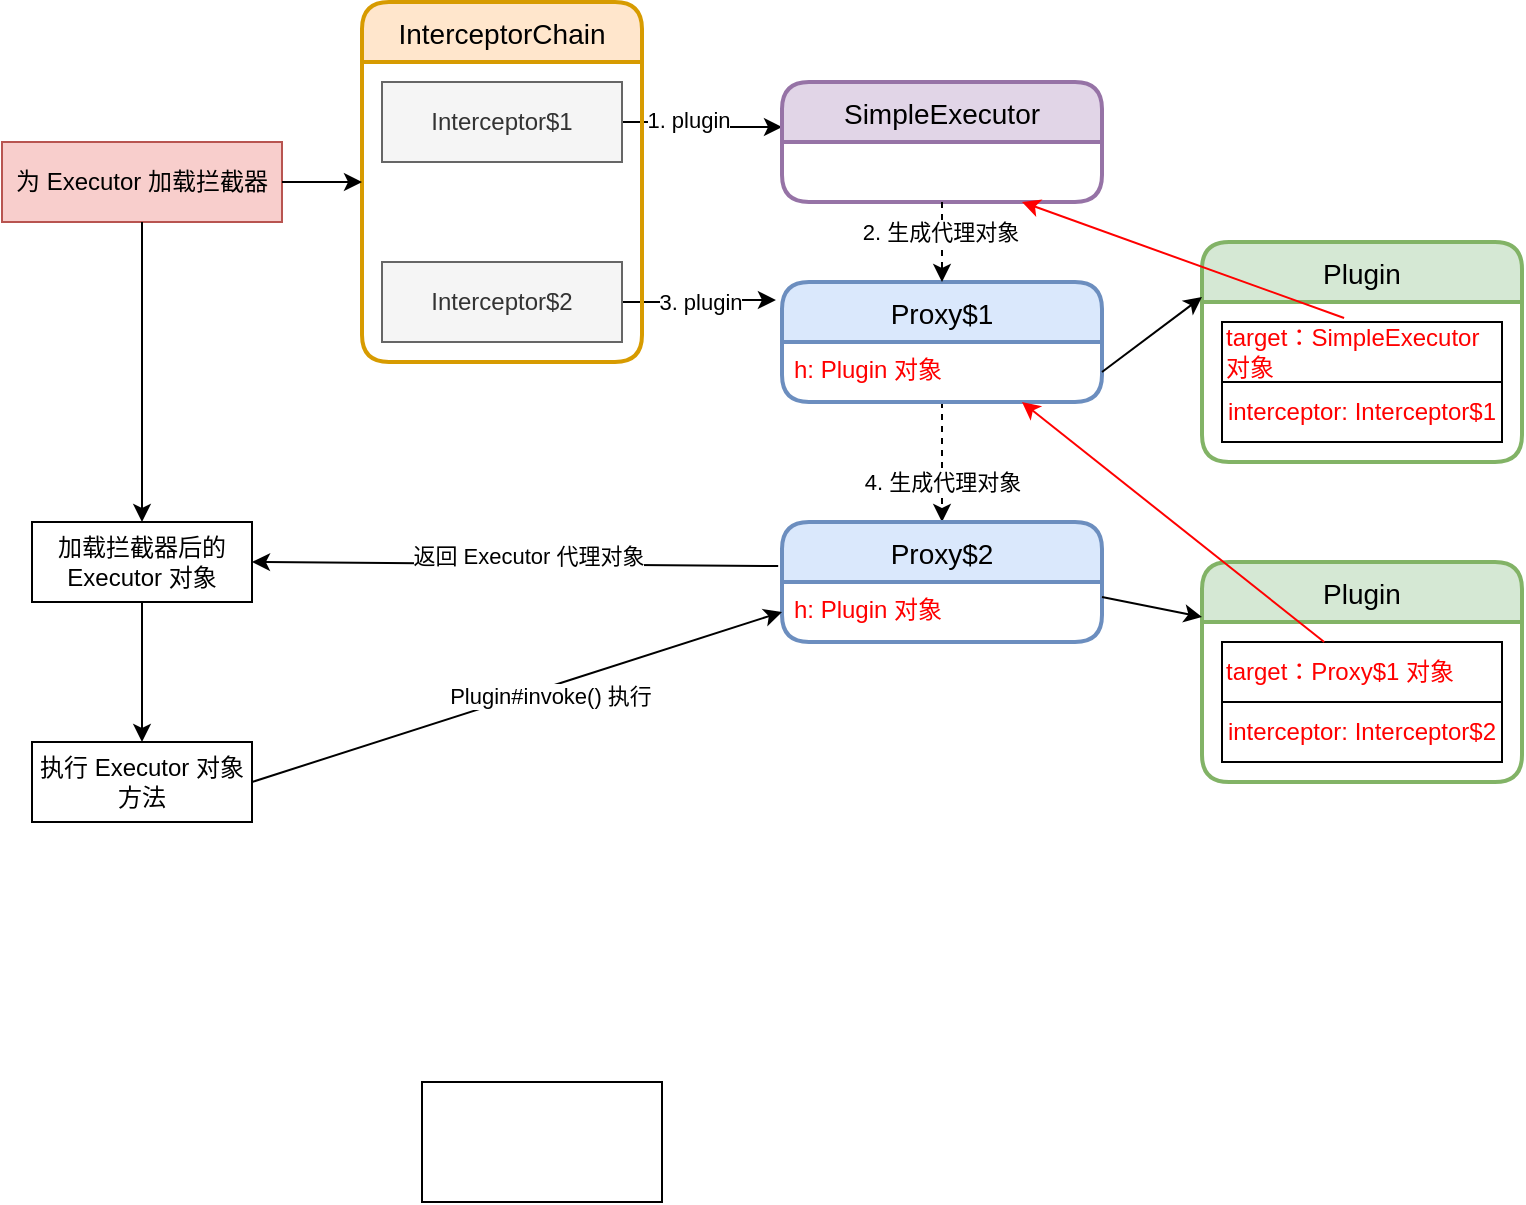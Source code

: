 <mxfile version="15.2.5" type="device"><diagram id="QY-BEr07iG2nazsXIPME" name="Page-1"><mxGraphModel dx="946" dy="557" grid="1" gridSize="10" guides="1" tooltips="1" connect="1" arrows="1" fold="1" page="1" pageScale="1" pageWidth="850" pageHeight="1100" math="0" shadow="0"><root><mxCell id="0"/><mxCell id="1" parent="0"/><mxCell id="ciR6bEEbF41Je5nemp7N-3" value="" style="edgeStyle=orthogonalEdgeStyle;rounded=0;orthogonalLoop=1;jettySize=auto;html=1;entryX=0;entryY=0.375;entryDx=0;entryDy=0;entryPerimeter=0;" edge="1" parent="1" source="ciR6bEEbF41Je5nemp7N-2" target="ciR6bEEbF41Je5nemp7N-16"><mxGeometry relative="1" as="geometry"><mxPoint x="380" y="220" as="targetPoint"/></mxGeometry></mxCell><mxCell id="ciR6bEEbF41Je5nemp7N-4" value="1. plugin" style="edgeLabel;html=1;align=center;verticalAlign=middle;resizable=0;points=[];" vertex="1" connectable="0" parent="ciR6bEEbF41Je5nemp7N-3"><mxGeometry x="-0.2" y="1" relative="1" as="geometry"><mxPoint as="offset"/></mxGeometry></mxCell><mxCell id="ciR6bEEbF41Je5nemp7N-2" value="Interceptor$1" style="rounded=0;whiteSpace=wrap;html=1;fillColor=#f5f5f5;strokeColor=#666666;fontColor=#333333;" vertex="1" parent="1"><mxGeometry x="230" y="200" width="120" height="40" as="geometry"/></mxCell><mxCell id="ciR6bEEbF41Je5nemp7N-15" value="" style="edgeStyle=orthogonalEdgeStyle;rounded=0;orthogonalLoop=1;jettySize=auto;html=1;fontColor=#000000;dashed=1;" edge="1" parent="1" source="ciR6bEEbF41Je5nemp7N-8" target="ciR6bEEbF41Je5nemp7N-13"><mxGeometry relative="1" as="geometry"/></mxCell><mxCell id="ciR6bEEbF41Je5nemp7N-8" value="Proxy$1" style="swimlane;childLayout=stackLayout;horizontal=1;startSize=30;horizontalStack=0;rounded=1;fontSize=14;fontStyle=0;strokeWidth=2;resizeParent=0;resizeLast=1;shadow=0;dashed=0;align=center;fillColor=#dae8fc;strokeColor=#6c8ebf;" vertex="1" parent="1"><mxGeometry x="430" y="300" width="160" height="60" as="geometry"/></mxCell><mxCell id="ciR6bEEbF41Je5nemp7N-9" value="h: Plugin 对象" style="align=left;strokeColor=none;fillColor=none;spacingLeft=4;fontSize=12;verticalAlign=top;resizable=0;rotatable=0;part=1;fontColor=#FF0000;" vertex="1" parent="ciR6bEEbF41Je5nemp7N-8"><mxGeometry y="30" width="160" height="30" as="geometry"/></mxCell><mxCell id="ciR6bEEbF41Je5nemp7N-11" value="3. plugin" style="edgeStyle=orthogonalEdgeStyle;rounded=0;orthogonalLoop=1;jettySize=auto;html=1;fontColor=#000000;entryX=-0.019;entryY=0.15;entryDx=0;entryDy=0;entryPerimeter=0;" edge="1" parent="1" source="ciR6bEEbF41Je5nemp7N-10" target="ciR6bEEbF41Je5nemp7N-8"><mxGeometry relative="1" as="geometry"/></mxCell><mxCell id="ciR6bEEbF41Je5nemp7N-10" value="Interceptor$2" style="rounded=0;whiteSpace=wrap;html=1;fillColor=#f5f5f5;strokeColor=#666666;fontColor=#333333;" vertex="1" parent="1"><mxGeometry x="230" y="290" width="120" height="40" as="geometry"/></mxCell><mxCell id="ciR6bEEbF41Je5nemp7N-13" value="Proxy$2" style="swimlane;childLayout=stackLayout;horizontal=1;startSize=30;horizontalStack=0;rounded=1;fontSize=14;fontStyle=0;strokeWidth=2;resizeParent=0;resizeLast=1;shadow=0;dashed=0;align=center;fillColor=#dae8fc;strokeColor=#6c8ebf;" vertex="1" parent="1"><mxGeometry x="430" y="420" width="160" height="60" as="geometry"/></mxCell><mxCell id="ciR6bEEbF41Je5nemp7N-14" value="h: Plugin 对象" style="align=left;strokeColor=none;fillColor=none;spacingLeft=4;fontSize=12;verticalAlign=top;resizable=0;rotatable=0;part=1;fontColor=#FF0000;" vertex="1" parent="ciR6bEEbF41Je5nemp7N-13"><mxGeometry y="30" width="160" height="30" as="geometry"/></mxCell><mxCell id="ciR6bEEbF41Je5nemp7N-16" value="SimpleExecutor" style="swimlane;childLayout=stackLayout;horizontal=1;startSize=30;horizontalStack=0;rounded=1;fontSize=14;fontStyle=0;strokeWidth=2;resizeParent=0;resizeLast=1;shadow=0;dashed=0;align=center;fillColor=#e1d5e7;strokeColor=#9673a6;" vertex="1" parent="1"><mxGeometry x="430" y="200" width="160" height="60" as="geometry"/></mxCell><mxCell id="ciR6bEEbF41Je5nemp7N-21" value="" style="edgeStyle=orthogonalEdgeStyle;rounded=0;orthogonalLoop=1;jettySize=auto;html=1;fontColor=#000000;exitX=0.5;exitY=1;exitDx=0;exitDy=0;dashed=1;" edge="1" parent="1" source="ciR6bEEbF41Je5nemp7N-16"><mxGeometry relative="1" as="geometry"><mxPoint x="510" y="250" as="sourcePoint"/><mxPoint x="510" y="300" as="targetPoint"/></mxGeometry></mxCell><mxCell id="ciR6bEEbF41Je5nemp7N-23" value="2. 生成代理对象" style="edgeLabel;html=1;align=center;verticalAlign=middle;resizable=0;points=[];fontColor=#000000;" vertex="1" connectable="0" parent="ciR6bEEbF41Je5nemp7N-21"><mxGeometry x="-0.28" y="-1" relative="1" as="geometry"><mxPoint as="offset"/></mxGeometry></mxCell><mxCell id="ciR6bEEbF41Je5nemp7N-24" value="4. 生成代理对象" style="edgeLabel;html=1;align=center;verticalAlign=middle;resizable=0;points=[];fontColor=#000000;" vertex="1" connectable="0" parent="1"><mxGeometry x="510" y="400" as="geometry"/></mxCell><mxCell id="ciR6bEEbF41Je5nemp7N-27" value="Plugin" style="swimlane;childLayout=stackLayout;horizontal=1;startSize=30;horizontalStack=0;rounded=1;fontSize=14;fontStyle=0;strokeWidth=2;resizeParent=0;resizeLast=1;shadow=0;dashed=0;align=center;fillColor=#d5e8d4;strokeColor=#82b366;" vertex="1" parent="1"><mxGeometry x="640" y="280" width="160" height="110" as="geometry"/></mxCell><mxCell id="ciR6bEEbF41Je5nemp7N-29" value="" style="endArrow=classic;html=1;fontColor=#000000;exitX=1;exitY=0.5;exitDx=0;exitDy=0;entryX=0;entryY=0.25;entryDx=0;entryDy=0;" edge="1" parent="1" source="ciR6bEEbF41Je5nemp7N-9" target="ciR6bEEbF41Je5nemp7N-27"><mxGeometry width="50" height="50" relative="1" as="geometry"><mxPoint x="670" y="490" as="sourcePoint"/><mxPoint x="720" y="440" as="targetPoint"/></mxGeometry></mxCell><mxCell id="ciR6bEEbF41Je5nemp7N-30" value="Plugin" style="swimlane;childLayout=stackLayout;horizontal=1;startSize=30;horizontalStack=0;rounded=1;fontSize=14;fontStyle=0;strokeWidth=2;resizeParent=0;resizeLast=1;shadow=0;dashed=0;align=center;fillColor=#d5e8d4;strokeColor=#82b366;" vertex="1" parent="1"><mxGeometry x="640" y="440" width="160" height="110" as="geometry"/></mxCell><mxCell id="ciR6bEEbF41Je5nemp7N-32" value="" style="endArrow=classic;html=1;fontColor=#000000;exitX=1;exitY=0.25;exitDx=0;exitDy=0;entryX=0;entryY=0.25;entryDx=0;entryDy=0;" edge="1" parent="1" source="ciR6bEEbF41Je5nemp7N-14" target="ciR6bEEbF41Je5nemp7N-30"><mxGeometry width="50" height="50" relative="1" as="geometry"><mxPoint x="570" y="590" as="sourcePoint"/><mxPoint x="620" y="540" as="targetPoint"/></mxGeometry></mxCell><mxCell id="ciR6bEEbF41Je5nemp7N-33" value="" style="endArrow=classic;html=1;fontColor=#000000;exitX=-0.012;exitY=0.367;exitDx=0;exitDy=0;entryX=1;entryY=0.5;entryDx=0;entryDy=0;exitPerimeter=0;" edge="1" parent="1" source="ciR6bEEbF41Je5nemp7N-13" target="ciR6bEEbF41Je5nemp7N-42"><mxGeometry width="50" height="50" relative="1" as="geometry"><mxPoint x="120" y="470" as="sourcePoint"/><mxPoint x="90" y="360" as="targetPoint"/></mxGeometry></mxCell><mxCell id="ciR6bEEbF41Je5nemp7N-41" value="返回 Executor 代理对象" style="edgeLabel;html=1;align=center;verticalAlign=middle;resizable=0;points=[];fontColor=#000000;" vertex="1" connectable="0" parent="ciR6bEEbF41Je5nemp7N-33"><mxGeometry x="-0.05" y="-4" relative="1" as="geometry"><mxPoint as="offset"/></mxGeometry></mxCell><mxCell id="ciR6bEEbF41Je5nemp7N-34" value="为 Executor 加载拦截器" style="rounded=0;whiteSpace=wrap;html=1;fillColor=#f8cecc;strokeColor=#b85450;" vertex="1" parent="1"><mxGeometry x="40" y="230" width="140" height="40" as="geometry"/></mxCell><mxCell id="ciR6bEEbF41Je5nemp7N-38" value="InterceptorChain" style="swimlane;childLayout=stackLayout;horizontal=1;startSize=30;horizontalStack=0;rounded=1;fontSize=14;fontStyle=0;strokeWidth=2;resizeParent=0;resizeLast=1;shadow=0;dashed=0;align=center;fillColor=#ffe6cc;strokeColor=#d79b00;" vertex="1" parent="1"><mxGeometry x="220" y="160" width="140" height="180" as="geometry"/></mxCell><mxCell id="ciR6bEEbF41Je5nemp7N-40" value="" style="endArrow=classic;html=1;fontColor=#000000;exitX=1;exitY=0.5;exitDx=0;exitDy=0;" edge="1" parent="1" source="ciR6bEEbF41Je5nemp7N-34"><mxGeometry width="50" height="50" relative="1" as="geometry"><mxPoint x="130" y="310" as="sourcePoint"/><mxPoint x="220" y="250" as="targetPoint"/></mxGeometry></mxCell><mxCell id="ciR6bEEbF41Je5nemp7N-45" value="" style="edgeStyle=orthogonalEdgeStyle;rounded=0;orthogonalLoop=1;jettySize=auto;html=1;fontColor=#000000;" edge="1" parent="1" source="ciR6bEEbF41Je5nemp7N-42" target="ciR6bEEbF41Je5nemp7N-44"><mxGeometry relative="1" as="geometry"/></mxCell><mxCell id="ciR6bEEbF41Je5nemp7N-42" value="加载拦截器后的 Executor 对象" style="rounded=0;whiteSpace=wrap;html=1;" vertex="1" parent="1"><mxGeometry x="55" y="420" width="110" height="40" as="geometry"/></mxCell><mxCell id="ciR6bEEbF41Je5nemp7N-43" value="" style="endArrow=classic;html=1;fontColor=#000000;exitX=0.5;exitY=1;exitDx=0;exitDy=0;" edge="1" parent="1" source="ciR6bEEbF41Je5nemp7N-34" target="ciR6bEEbF41Je5nemp7N-42"><mxGeometry width="50" height="50" relative="1" as="geometry"><mxPoint x="130" y="520" as="sourcePoint"/><mxPoint x="180" y="470" as="targetPoint"/></mxGeometry></mxCell><mxCell id="ciR6bEEbF41Je5nemp7N-44" value="执行 Executor 对象方法" style="rounded=0;whiteSpace=wrap;html=1;fontColor=#000000;" vertex="1" parent="1"><mxGeometry x="55" y="530" width="110" height="40" as="geometry"/></mxCell><mxCell id="ciR6bEEbF41Je5nemp7N-46" value="" style="endArrow=classic;html=1;fontColor=#000000;exitX=1;exitY=0.5;exitDx=0;exitDy=0;entryX=0;entryY=0.5;entryDx=0;entryDy=0;" edge="1" parent="1" source="ciR6bEEbF41Je5nemp7N-44" target="ciR6bEEbF41Je5nemp7N-14"><mxGeometry width="50" height="50" relative="1" as="geometry"><mxPoint x="160" y="600" as="sourcePoint"/><mxPoint x="210" y="550" as="targetPoint"/></mxGeometry></mxCell><mxCell id="ciR6bEEbF41Je5nemp7N-47" value="Plugin#invoke() 执行" style="edgeLabel;html=1;align=center;verticalAlign=middle;resizable=0;points=[];fontColor=#000000;" vertex="1" connectable="0" parent="ciR6bEEbF41Je5nemp7N-46"><mxGeometry x="0.113" y="-4" relative="1" as="geometry"><mxPoint as="offset"/></mxGeometry></mxCell><mxCell id="ciR6bEEbF41Je5nemp7N-49" value="&lt;span style=&quot;color: rgb(255, 0, 0);&quot;&gt;target：Proxy$1 对象&lt;/span&gt;" style="rounded=0;whiteSpace=wrap;html=1;fontColor=#000000;align=left;" vertex="1" parent="1"><mxGeometry x="650" y="480" width="140" height="30" as="geometry"/></mxCell><mxCell id="ciR6bEEbF41Je5nemp7N-50" value="&lt;span style=&quot;color: rgb(255 , 0 , 0) ; text-align: left&quot;&gt;interceptor:&amp;nbsp;Interceptor$2&lt;/span&gt;" style="rounded=0;whiteSpace=wrap;html=1;fontColor=#000000;" vertex="1" parent="1"><mxGeometry x="650" y="510" width="140" height="30" as="geometry"/></mxCell><mxCell id="ciR6bEEbF41Je5nemp7N-51" value="" style="endArrow=classic;html=1;fontColor=#000000;entryX=0.75;entryY=1;entryDx=0;entryDy=0;strokeColor=#FF0000;" edge="1" parent="1" source="ciR6bEEbF41Je5nemp7N-49" target="ciR6bEEbF41Je5nemp7N-9"><mxGeometry width="50" height="50" relative="1" as="geometry"><mxPoint x="500" y="660" as="sourcePoint"/><mxPoint x="550" y="610" as="targetPoint"/></mxGeometry></mxCell><mxCell id="ciR6bEEbF41Je5nemp7N-52" value="&lt;span style=&quot;color: rgb(255 , 0 , 0)&quot;&gt;target：&lt;/span&gt;&lt;span style=&quot;color: rgb(255 , 0 , 0)&quot;&gt;SimpleExecutor 对象&lt;/span&gt;" style="rounded=0;whiteSpace=wrap;html=1;fontColor=#000000;align=left;" vertex="1" parent="1"><mxGeometry x="650" y="320" width="140" height="30" as="geometry"/></mxCell><mxCell id="ciR6bEEbF41Je5nemp7N-53" value="&lt;span style=&quot;color: rgb(255 , 0 , 0) ; text-align: left&quot;&gt;interceptor:&amp;nbsp;Interceptor$1&lt;/span&gt;" style="rounded=0;whiteSpace=wrap;html=1;fontColor=#000000;" vertex="1" parent="1"><mxGeometry x="650" y="350" width="140" height="30" as="geometry"/></mxCell><mxCell id="ciR6bEEbF41Je5nemp7N-54" value="" style="endArrow=classic;html=1;fontColor=#000000;entryX=0.75;entryY=1;entryDx=0;entryDy=0;exitX=0.436;exitY=-0.067;exitDx=0;exitDy=0;exitPerimeter=0;strokeColor=#FF0000;" edge="1" parent="1" source="ciR6bEEbF41Je5nemp7N-52" target="ciR6bEEbF41Je5nemp7N-16"><mxGeometry width="50" height="50" relative="1" as="geometry"><mxPoint x="530" y="650" as="sourcePoint"/><mxPoint x="580" y="600" as="targetPoint"/></mxGeometry></mxCell><mxCell id="ciR6bEEbF41Je5nemp7N-55" value="" style="rounded=0;whiteSpace=wrap;html=1;fontColor=#000000;align=left;" vertex="1" parent="1"><mxGeometry x="250" y="700" width="120" height="60" as="geometry"/></mxCell></root></mxGraphModel></diagram></mxfile>
